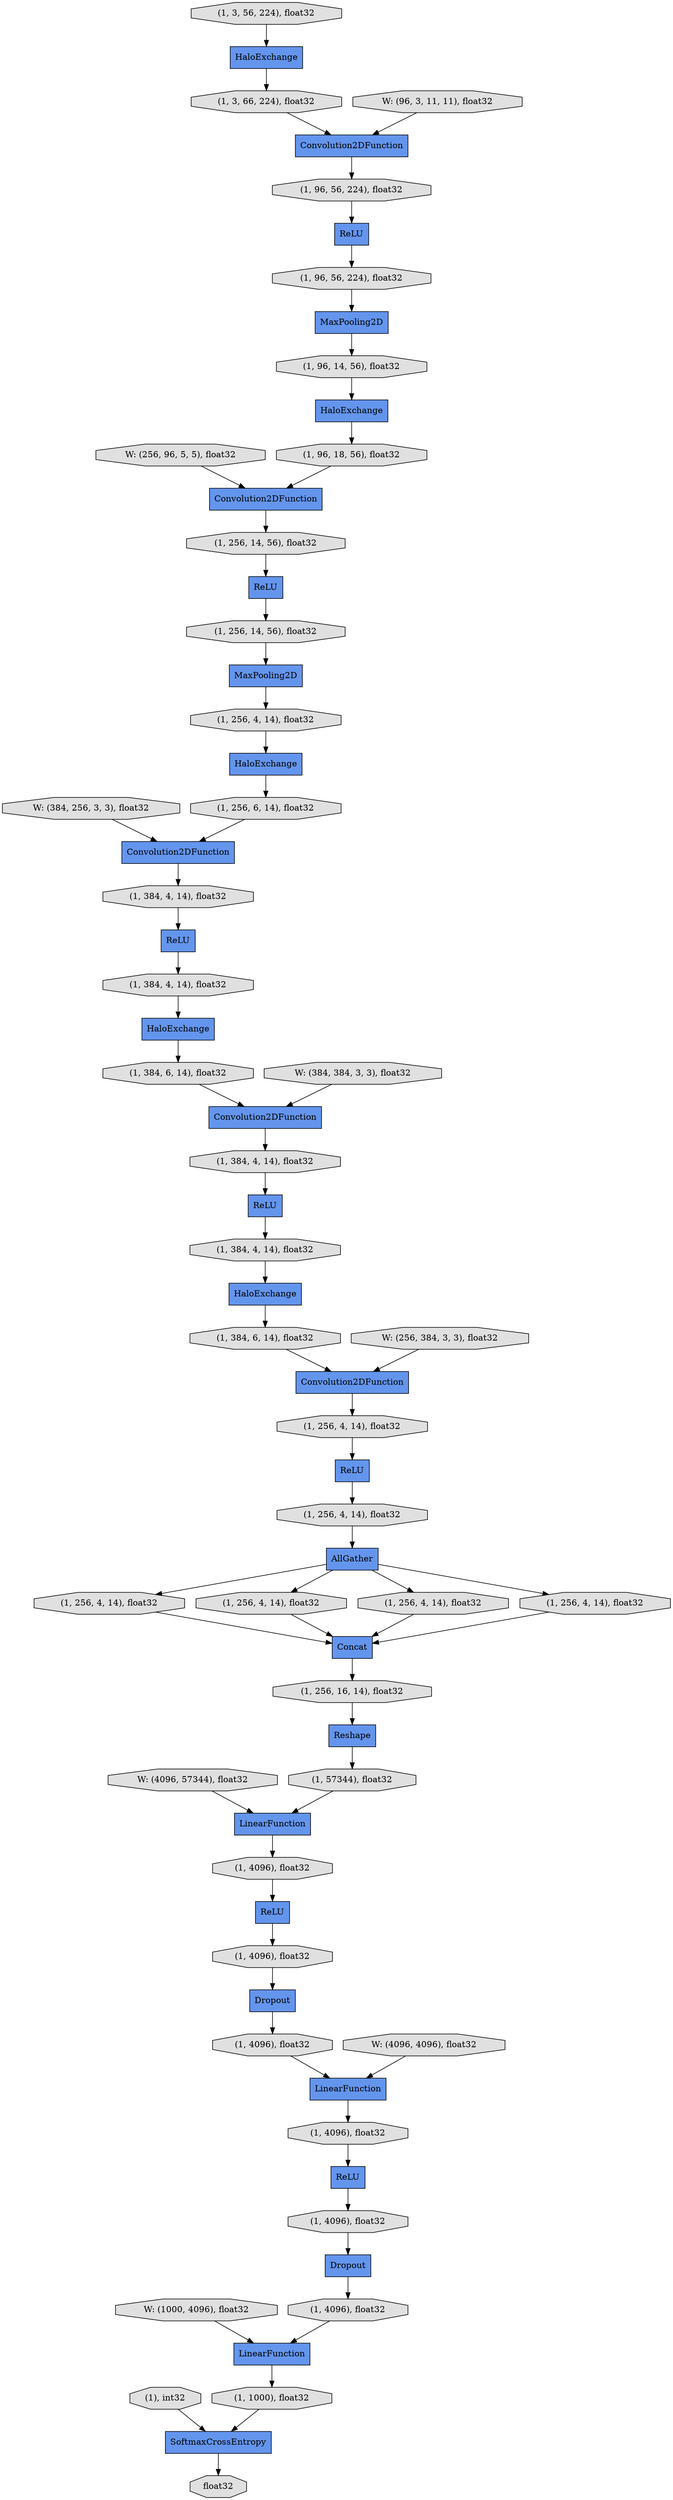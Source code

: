 digraph graphname{rankdir=TB;47102455367696 [label="ReLU",shape="record",fillcolor="#6495ED",style="filled"];47102455330832 [label="(1, 384, 4, 14), float32",shape="octagon",fillcolor="#E0E0E0",style="filled"];47102455199760 [label="(1, 3, 66, 224), float32",shape="octagon",fillcolor="#E0E0E0",style="filled"];47102455367760 [label="(1, 256, 16, 14), float32",shape="octagon",fillcolor="#E0E0E0",style="filled"];47101906231376 [label="W: (96, 3, 11, 11), float32",shape="octagon",fillcolor="#E0E0E0",style="filled"];47102455328912 [label="(1, 256, 14, 56), float32",shape="octagon",fillcolor="#E0E0E0",style="filled"];47102455423184 [label="(1, 4096), float32",shape="octagon",fillcolor="#E0E0E0",style="filled"];47102455365840 [label="(1, 256, 4, 14), float32",shape="octagon",fillcolor="#E0E0E0",style="filled"];47102455199696 [label="(1, 3, 56, 224), float32",shape="octagon",fillcolor="#E0E0E0",style="filled"];47101906233616 [label="W: (4096, 57344), float32",shape="octagon",fillcolor="#E0E0E0",style="filled"];47102455329040 [label="Concat",shape="record",fillcolor="#6495ED",style="filled"];47102455425360 [label="(1), int32",shape="octagon",fillcolor="#E0E0E0",style="filled"];47102455329104 [label="(1, 256, 14, 56), float32",shape="octagon",fillcolor="#E0E0E0",style="filled"];47102455366032 [label="(1, 256, 4, 14), float32",shape="octagon",fillcolor="#E0E0E0",style="filled"];47102455198928 [label="Convolution2DFunction",shape="record",fillcolor="#6495ED",style="filled"];47102455331280 [label="Convolution2DFunction",shape="record",fillcolor="#6495ED",style="filled"];47102455423504 [label="(1, 4096), float32",shape="octagon",fillcolor="#E0E0E0",style="filled"];47102455368208 [label="LinearFunction",shape="record",fillcolor="#6495ED",style="filled"];47102455331344 [label="HaloExchange",shape="record",fillcolor="#6495ED",style="filled"];47101906231824 [label="W: (256, 96, 5, 5), float32",shape="octagon",fillcolor="#E0E0E0",style="filled"];47102455329360 [label="(1, 256, 4, 14), float32",shape="octagon",fillcolor="#E0E0E0",style="filled"];47102455200272 [label="(1, 96, 56, 224), float32",shape="octagon",fillcolor="#E0E0E0",style="filled"];47102454606352 [label="HaloExchange",shape="record",fillcolor="#6495ED",style="filled"];47102455368336 [label="ReLU",shape="record",fillcolor="#6495ED",style="filled"];47102455200400 [label="HaloExchange",shape="record",fillcolor="#6495ED",style="filled"];47101906231952 [label="MaxPooling2D",shape="record",fillcolor="#6495ED",style="filled"];47102455423696 [label="(1, 4096), float32",shape="octagon",fillcolor="#E0E0E0",style="filled"];47101906234064 [label="W: (4096, 4096), float32",shape="octagon",fillcolor="#E0E0E0",style="filled"];47102455331536 [label="(1, 384, 6, 14), float32",shape="octagon",fillcolor="#E0E0E0",style="filled"];47102455200464 [label="(1, 96, 56, 224), float32",shape="octagon",fillcolor="#E0E0E0",style="filled"];47101868843792 [label="MaxPooling2D",shape="record",fillcolor="#6495ED",style="filled"];47102455368592 [label="LinearFunction",shape="record",fillcolor="#6495ED",style="filled"];47102455366544 [label="(1, 256, 4, 14), float32",shape="octagon",fillcolor="#E0E0E0",style="filled"];47102455200656 [label="ReLU",shape="record",fillcolor="#6495ED",style="filled"];47102455368656 [label="(1, 57344), float32",shape="octagon",fillcolor="#E0E0E0",style="filled"];47101906232272 [label="W: (384, 256, 3, 3), float32",shape="octagon",fillcolor="#E0E0E0",style="filled"];47102455368720 [label="Dropout",shape="record",fillcolor="#6495ED",style="filled"];47102455424144 [label="(1, 4096), float32",shape="octagon",fillcolor="#E0E0E0",style="filled"];47101906234512 [label="W: (1000, 4096), float32",shape="octagon",fillcolor="#E0E0E0",style="filled"];47102455331984 [label="(1, 384, 4, 14), float32",shape="octagon",fillcolor="#E0E0E0",style="filled"];47102455200912 [label="ReLU",shape="record",fillcolor="#6495ED",style="filled"];47102455424208 [label="LinearFunction",shape="record",fillcolor="#6495ED",style="filled"];47102455368912 [label="Dropout",shape="record",fillcolor="#6495ED",style="filled"];47102455330000 [label="HaloExchange",shape="record",fillcolor="#6495ED",style="filled"];47102454606992 [label="ReLU",shape="record",fillcolor="#6495ED",style="filled"];47102455368976 [label="(1, 4096), float32",shape="octagon",fillcolor="#E0E0E0",style="filled"];47102455366928 [label="(1, 256, 4, 14), float32",shape="octagon",fillcolor="#E0E0E0",style="filled"];47102455332112 [label="ReLU",shape="record",fillcolor="#6495ED",style="filled"];47102455201040 [label="(1, 96, 14, 56), float32",shape="octagon",fillcolor="#E0E0E0",style="filled"];47102455366992 [label="Reshape",shape="record",fillcolor="#6495ED",style="filled"];47102455332176 [label="(1, 384, 4, 14), float32",shape="octagon",fillcolor="#E0E0E0",style="filled"];47101906232720 [label="W: (384, 384, 3, 3), float32",shape="octagon",fillcolor="#E0E0E0",style="filled"];47102455330192 [label="Convolution2DFunction",shape="record",fillcolor="#6495ED",style="filled"];47102455330256 [label="(1, 256, 6, 14), float32",shape="octagon",fillcolor="#E0E0E0",style="filled"];47102455201232 [label="Convolution2DFunction",shape="record",fillcolor="#6495ED",style="filled"];47102455369232 [label="(1, 4096), float32",shape="octagon",fillcolor="#E0E0E0",style="filled"];47102455332368 [label="Convolution2DFunction",shape="record",fillcolor="#6495ED",style="filled"];47102455424592 [label="(1, 1000), float32",shape="octagon",fillcolor="#E0E0E0",style="filled"];47102455330384 [label="AllGather",shape="record",fillcolor="#6495ED",style="filled"];47102455201424 [label="HaloExchange",shape="record",fillcolor="#6495ED",style="filled"];47102455367376 [label="(1, 256, 4, 14), float32",shape="octagon",fillcolor="#E0E0E0",style="filled"];47102455332624 [label="(1, 384, 6, 14), float32",shape="octagon",fillcolor="#E0E0E0",style="filled"];47102455201552 [label="(1, 96, 18, 56), float32",shape="octagon",fillcolor="#E0E0E0",style="filled"];47102455369552 [label="SoftmaxCrossEntropy",shape="record",fillcolor="#6495ED",style="filled"];47102455424848 [label="float32",shape="octagon",fillcolor="#E0E0E0",style="filled"];47102455367504 [label="(1, 256, 4, 14), float32",shape="octagon",fillcolor="#E0E0E0",style="filled"];47101906233168 [label="W: (256, 384, 3, 3), float32",shape="octagon",fillcolor="#E0E0E0",style="filled"];47102455330640 [label="(1, 384, 4, 14), float32",shape="octagon",fillcolor="#E0E0E0",style="filled"];47102455330768 [label="ReLU",shape="record",fillcolor="#6495ED",style="filled"];47102455423184 -> 47102455368208;47101906232720 -> 47102455331280;47102455329360 -> 47102455201424;47101868843792 -> 47102455329360;47102455369552 -> 47102455424848;47102455368976 -> 47102455368336;47102455366544 -> 47102455329040;47102455201040 -> 47102455200400;47102455332176 -> 47102455331344;47102455330832 -> 47102455330000;47102455199760 -> 47102455198928;47102455424208 -> 47102455424592;47102455332624 -> 47102455332368;47102455331344 -> 47102455332624;47102455424592 -> 47102455369552;47102455367760 -> 47102455366992;47102455330384 -> 47102455367504;47101906231952 -> 47102455201040;47102455368656 -> 47102455368592;47102455329104 -> 47101868843792;47102455330640 -> 47102455200656;47102455367696 -> 47102455423696;47102455366032 -> 47102455330384;47102455332368 -> 47102455365840;47101906233168 -> 47102455332368;47102455328912 -> 47102455200912;47102455201552 -> 47102455201232;47102455330384 -> 47102455366544;47102455331984 -> 47102455330768;47102455201424 -> 47102455330256;47102455200656 -> 47102455330832;47102455200272 -> 47102454606992;47102455330192 -> 47102455330640;47101906232272 -> 47102455330192;47102455366928 -> 47102455329040;47102455423696 -> 47102455368720;47102455329040 -> 47102455367760;47102454606992 -> 47102455200464;47102455198928 -> 47102455200272;47102455368912 -> 47102455423184;47102455368336 -> 47102455369232;47102455368592 -> 47102455368976;47102455331280 -> 47102455331984;47102455201232 -> 47102455328912;47102455366992 -> 47102455368656;47102455330384 -> 47102455367376;47101906231376 -> 47102455198928;47102455365840 -> 47102455332112;47102455368720 -> 47102455424144;47102455332112 -> 47102455366032;47102455331536 -> 47102455331280;47102455367504 -> 47102455329040;47102455330256 -> 47102455330192;47102455423504 -> 47102455367696;47102454606352 -> 47102455199760;47102455424144 -> 47102455424208;47101906234512 -> 47102455424208;47101906234064 -> 47102455368208;47102455425360 -> 47102455369552;47102455330000 -> 47102455331536;47102455369232 -> 47102455368912;47102455330384 -> 47102455366928;47102455200912 -> 47102455329104;47102455330768 -> 47102455332176;47102455367376 -> 47102455329040;47102455199696 -> 47102454606352;47101906233616 -> 47102455368592;47102455200400 -> 47102455201552;47102455200464 -> 47101906231952;47101906231824 -> 47102455201232;47102455368208 -> 47102455423504;}